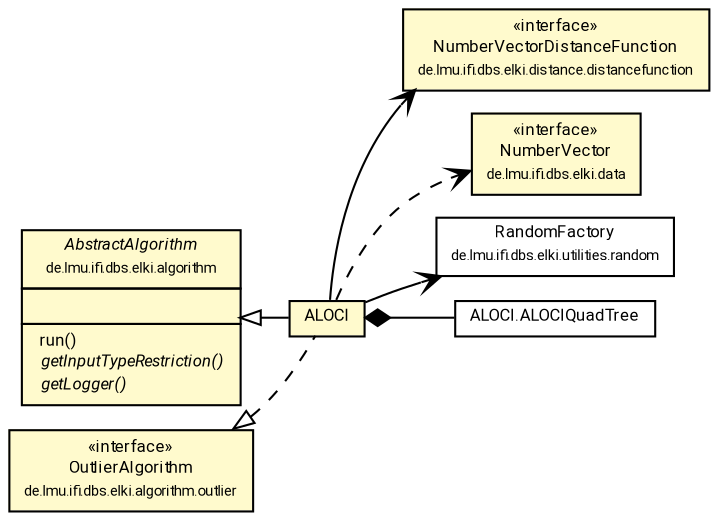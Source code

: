 #!/usr/local/bin/dot
#
# Class diagram 
# Generated by UMLGraph version R5_7_2-60-g0e99a6 (http://www.spinellis.gr/umlgraph/)
#

digraph G {
	graph [fontnames="svg"]
	edge [fontname="Roboto",fontsize=7,labelfontname="Roboto",labelfontsize=7,color="black"];
	node [fontname="Roboto",fontcolor="black",fontsize=8,shape=plaintext,margin=0,width=0,height=0];
	nodesep=0.15;
	ranksep=0.25;
	rankdir=LR;
	// de.lmu.ifi.dbs.elki.distance.distancefunction.NumberVectorDistanceFunction<O>
	c850860 [label=<<table title="de.lmu.ifi.dbs.elki.distance.distancefunction.NumberVectorDistanceFunction" border="0" cellborder="1" cellspacing="0" cellpadding="2" bgcolor="LemonChiffon" href="../../../distance/distancefunction/NumberVectorDistanceFunction.html" target="_parent">
		<tr><td><table border="0" cellspacing="0" cellpadding="1">
		<tr><td align="center" balign="center"> &#171;interface&#187; </td></tr>
		<tr><td align="center" balign="center"> <font face="Roboto">NumberVectorDistanceFunction</font> </td></tr>
		<tr><td align="center" balign="center"> <font face="Roboto" point-size="7.0">de.lmu.ifi.dbs.elki.distance.distancefunction</font> </td></tr>
		</table></td></tr>
		</table>>, URL="../../../distance/distancefunction/NumberVectorDistanceFunction.html"];
	// de.lmu.ifi.dbs.elki.data.NumberVector
	c850920 [label=<<table title="de.lmu.ifi.dbs.elki.data.NumberVector" border="0" cellborder="1" cellspacing="0" cellpadding="2" bgcolor="LemonChiffon" href="../../../data/NumberVector.html" target="_parent">
		<tr><td><table border="0" cellspacing="0" cellpadding="1">
		<tr><td align="center" balign="center"> &#171;interface&#187; </td></tr>
		<tr><td align="center" balign="center"> <font face="Roboto">NumberVector</font> </td></tr>
		<tr><td align="center" balign="center"> <font face="Roboto" point-size="7.0">de.lmu.ifi.dbs.elki.data</font> </td></tr>
		</table></td></tr>
		</table>>, URL="../../../data/NumberVector.html"];
	// de.lmu.ifi.dbs.elki.algorithm.AbstractAlgorithm<R extends de.lmu.ifi.dbs.elki.result.Result>
	c850942 [label=<<table title="de.lmu.ifi.dbs.elki.algorithm.AbstractAlgorithm" border="0" cellborder="1" cellspacing="0" cellpadding="2" bgcolor="LemonChiffon" href="../../AbstractAlgorithm.html" target="_parent">
		<tr><td><table border="0" cellspacing="0" cellpadding="1">
		<tr><td align="center" balign="center"> <font face="Roboto"><i>AbstractAlgorithm</i></font> </td></tr>
		<tr><td align="center" balign="center"> <font face="Roboto" point-size="7.0">de.lmu.ifi.dbs.elki.algorithm</font> </td></tr>
		</table></td></tr>
		<tr><td><table border="0" cellspacing="0" cellpadding="1">
		<tr><td align="left" balign="left">  </td></tr>
		</table></td></tr>
		<tr><td><table border="0" cellspacing="0" cellpadding="1">
		<tr><td align="left" balign="left">  run() </td></tr>
		<tr><td align="left" balign="left"> <i> getInputTypeRestriction()</i> </td></tr>
		<tr><td align="left" balign="left"> <i> getLogger()</i> </td></tr>
		</table></td></tr>
		</table>>, URL="../../AbstractAlgorithm.html"];
	// de.lmu.ifi.dbs.elki.utilities.random.RandomFactory
	c851714 [label=<<table title="de.lmu.ifi.dbs.elki.utilities.random.RandomFactory" border="0" cellborder="1" cellspacing="0" cellpadding="2" href="../../../utilities/random/RandomFactory.html" target="_parent">
		<tr><td><table border="0" cellspacing="0" cellpadding="1">
		<tr><td align="center" balign="center"> <font face="Roboto">RandomFactory</font> </td></tr>
		<tr><td align="center" balign="center"> <font face="Roboto" point-size="7.0">de.lmu.ifi.dbs.elki.utilities.random</font> </td></tr>
		</table></td></tr>
		</table>>, URL="../../../utilities/random/RandomFactory.html"];
	// de.lmu.ifi.dbs.elki.algorithm.outlier.OutlierAlgorithm
	c852727 [label=<<table title="de.lmu.ifi.dbs.elki.algorithm.outlier.OutlierAlgorithm" border="0" cellborder="1" cellspacing="0" cellpadding="2" bgcolor="LemonChiffon" href="../OutlierAlgorithm.html" target="_parent">
		<tr><td><table border="0" cellspacing="0" cellpadding="1">
		<tr><td align="center" balign="center"> &#171;interface&#187; </td></tr>
		<tr><td align="center" balign="center"> <font face="Roboto">OutlierAlgorithm</font> </td></tr>
		<tr><td align="center" balign="center"> <font face="Roboto" point-size="7.0">de.lmu.ifi.dbs.elki.algorithm.outlier</font> </td></tr>
		</table></td></tr>
		</table>>, URL="../OutlierAlgorithm.html"];
	// de.lmu.ifi.dbs.elki.algorithm.outlier.lof.ALOCI<O extends de.lmu.ifi.dbs.elki.data.NumberVector>
	c852797 [label=<<table title="de.lmu.ifi.dbs.elki.algorithm.outlier.lof.ALOCI" border="0" cellborder="1" cellspacing="0" cellpadding="2" bgcolor="lemonChiffon" href="ALOCI.html" target="_parent">
		<tr><td><table border="0" cellspacing="0" cellpadding="1">
		<tr><td align="center" balign="center"> <font face="Roboto">ALOCI</font> </td></tr>
		</table></td></tr>
		</table>>, URL="ALOCI.html"];
	// de.lmu.ifi.dbs.elki.algorithm.outlier.lof.ALOCI.ALOCIQuadTree
	c852798 [label=<<table title="de.lmu.ifi.dbs.elki.algorithm.outlier.lof.ALOCI.ALOCIQuadTree" border="0" cellborder="1" cellspacing="0" cellpadding="2" href="ALOCI.ALOCIQuadTree.html" target="_parent">
		<tr><td><table border="0" cellspacing="0" cellpadding="1">
		<tr><td align="center" balign="center"> <font face="Roboto">ALOCI.ALOCIQuadTree</font> </td></tr>
		</table></td></tr>
		</table>>, URL="ALOCI.ALOCIQuadTree.html"];
	// de.lmu.ifi.dbs.elki.algorithm.outlier.lof.ALOCI<O extends de.lmu.ifi.dbs.elki.data.NumberVector> extends de.lmu.ifi.dbs.elki.algorithm.AbstractAlgorithm<R extends de.lmu.ifi.dbs.elki.result.Result>
	c850942 -> c852797 [arrowtail=empty,dir=back,weight=10];
	// de.lmu.ifi.dbs.elki.algorithm.outlier.lof.ALOCI<O extends de.lmu.ifi.dbs.elki.data.NumberVector> implements de.lmu.ifi.dbs.elki.algorithm.outlier.OutlierAlgorithm
	c852727 -> c852797 [arrowtail=empty,style=dashed,dir=back,weight=9];
	// de.lmu.ifi.dbs.elki.algorithm.outlier.lof.ALOCI<O extends de.lmu.ifi.dbs.elki.data.NumberVector> composed de.lmu.ifi.dbs.elki.algorithm.outlier.lof.ALOCI.ALOCIQuadTree
	c852797 -> c852798 [arrowhead=none,arrowtail=diamond,dir=back,weight=6];
	// de.lmu.ifi.dbs.elki.algorithm.outlier.lof.ALOCI<O extends de.lmu.ifi.dbs.elki.data.NumberVector> navassoc de.lmu.ifi.dbs.elki.utilities.random.RandomFactory
	c852797 -> c851714 [arrowhead=open,weight=1];
	// de.lmu.ifi.dbs.elki.algorithm.outlier.lof.ALOCI<O extends de.lmu.ifi.dbs.elki.data.NumberVector> navassoc de.lmu.ifi.dbs.elki.distance.distancefunction.NumberVectorDistanceFunction<O>
	c852797 -> c850860 [arrowhead=open,weight=1];
	// de.lmu.ifi.dbs.elki.algorithm.outlier.lof.ALOCI<O extends de.lmu.ifi.dbs.elki.data.NumberVector> depend de.lmu.ifi.dbs.elki.data.NumberVector
	c852797 -> c850920 [arrowhead=open,style=dashed,weight=0];
}

